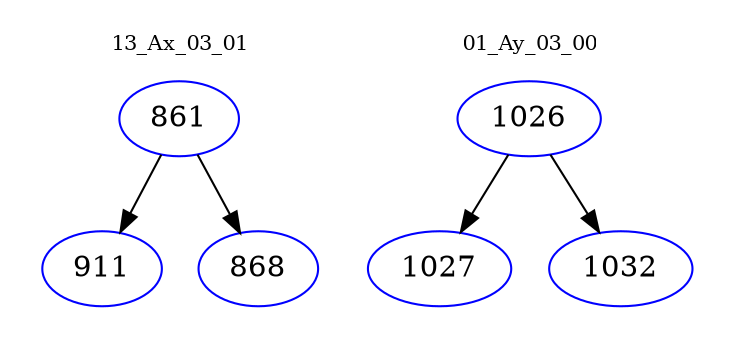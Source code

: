 digraph{
subgraph cluster_0 {
color = white
label = "13_Ax_03_01";
fontsize=10;
T0_861 [label="861", color="blue"]
T0_861 -> T0_911 [color="black"]
T0_911 [label="911", color="blue"]
T0_861 -> T0_868 [color="black"]
T0_868 [label="868", color="blue"]
}
subgraph cluster_1 {
color = white
label = "01_Ay_03_00";
fontsize=10;
T1_1026 [label="1026", color="blue"]
T1_1026 -> T1_1027 [color="black"]
T1_1027 [label="1027", color="blue"]
T1_1026 -> T1_1032 [color="black"]
T1_1032 [label="1032", color="blue"]
}
}
